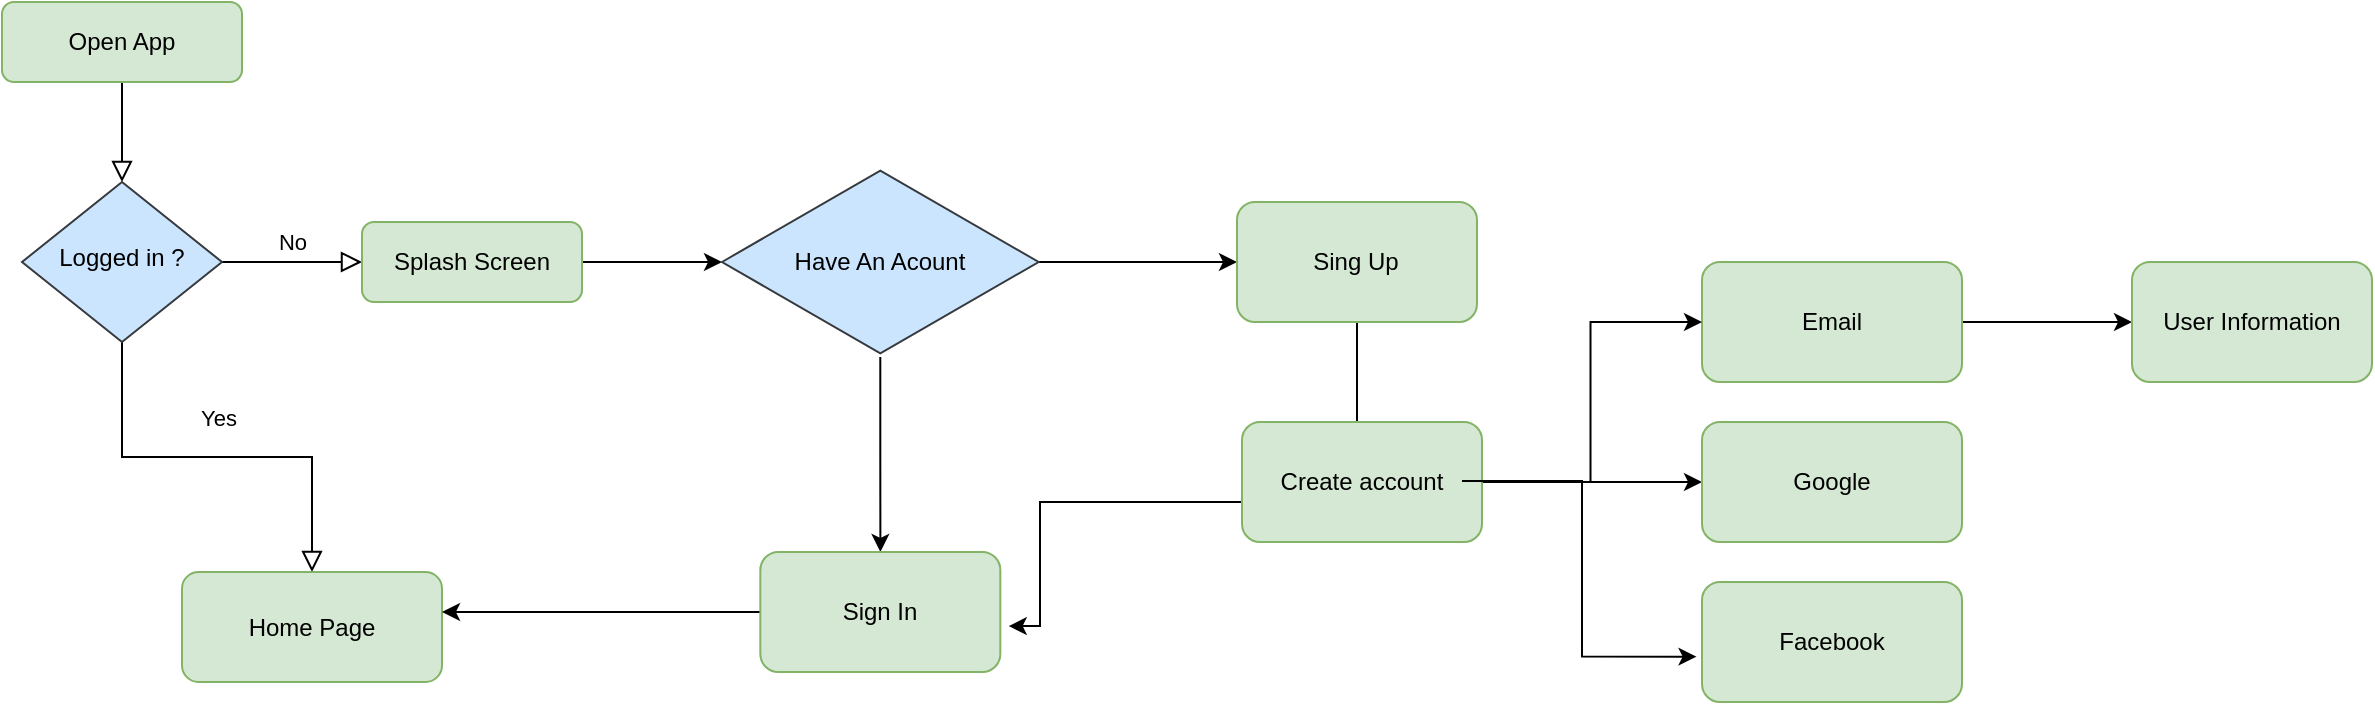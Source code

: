 <mxfile version="24.7.6">
  <diagram id="C5RBs43oDa-KdzZeNtuy" name="Page-1">
    <mxGraphModel dx="794" dy="525" grid="1" gridSize="10" guides="1" tooltips="1" connect="1" arrows="1" fold="1" page="1" pageScale="1" pageWidth="827" pageHeight="1169" math="0" shadow="0">
      <root>
        <mxCell id="WIyWlLk6GJQsqaUBKTNV-0" />
        <mxCell id="WIyWlLk6GJQsqaUBKTNV-1" parent="WIyWlLk6GJQsqaUBKTNV-0" />
        <mxCell id="WIyWlLk6GJQsqaUBKTNV-2" value="" style="rounded=0;html=1;jettySize=auto;orthogonalLoop=1;fontSize=11;endArrow=block;endFill=0;endSize=8;strokeWidth=1;shadow=0;labelBackgroundColor=none;edgeStyle=orthogonalEdgeStyle;" parent="WIyWlLk6GJQsqaUBKTNV-1" source="WIyWlLk6GJQsqaUBKTNV-3" target="WIyWlLk6GJQsqaUBKTNV-6" edge="1">
          <mxGeometry relative="1" as="geometry" />
        </mxCell>
        <mxCell id="WIyWlLk6GJQsqaUBKTNV-3" value="Open App" style="rounded=1;whiteSpace=wrap;html=1;fontSize=12;glass=0;strokeWidth=1;shadow=0;fillColor=#d5e8d4;strokeColor=#82b366;" parent="WIyWlLk6GJQsqaUBKTNV-1" vertex="1">
          <mxGeometry x="160" y="80" width="120" height="40" as="geometry" />
        </mxCell>
        <mxCell id="WIyWlLk6GJQsqaUBKTNV-4" value="Yes" style="rounded=0;html=1;jettySize=auto;orthogonalLoop=1;fontSize=11;endArrow=block;endFill=0;endSize=8;strokeWidth=1;shadow=0;labelBackgroundColor=none;edgeStyle=orthogonalEdgeStyle;entryX=0.5;entryY=0;entryDx=0;entryDy=0;" parent="WIyWlLk6GJQsqaUBKTNV-1" source="WIyWlLk6GJQsqaUBKTNV-6" target="WIyWlLk6GJQsqaUBKTNV-12" edge="1">
          <mxGeometry y="20" relative="1" as="geometry">
            <mxPoint as="offset" />
            <mxPoint x="220" y="290" as="targetPoint" />
          </mxGeometry>
        </mxCell>
        <mxCell id="WIyWlLk6GJQsqaUBKTNV-5" value="No" style="edgeStyle=orthogonalEdgeStyle;rounded=0;html=1;jettySize=auto;orthogonalLoop=1;fontSize=11;endArrow=block;endFill=0;endSize=8;strokeWidth=1;shadow=0;labelBackgroundColor=none;" parent="WIyWlLk6GJQsqaUBKTNV-1" source="WIyWlLk6GJQsqaUBKTNV-6" target="WIyWlLk6GJQsqaUBKTNV-7" edge="1">
          <mxGeometry y="10" relative="1" as="geometry">
            <mxPoint as="offset" />
          </mxGeometry>
        </mxCell>
        <mxCell id="WIyWlLk6GJQsqaUBKTNV-6" value="Logged in ?" style="rhombus;whiteSpace=wrap;html=1;shadow=0;fontFamily=Helvetica;fontSize=12;align=center;strokeWidth=1;spacing=6;spacingTop=-4;fillColor=#cce5ff;strokeColor=#36393d;" parent="WIyWlLk6GJQsqaUBKTNV-1" vertex="1">
          <mxGeometry x="170" y="170" width="100" height="80" as="geometry" />
        </mxCell>
        <mxCell id="XwiI9bIP3NHyLbJwakYZ-5" style="edgeStyle=orthogonalEdgeStyle;rounded=0;orthogonalLoop=1;jettySize=auto;html=1;" edge="1" parent="WIyWlLk6GJQsqaUBKTNV-1" source="WIyWlLk6GJQsqaUBKTNV-7">
          <mxGeometry relative="1" as="geometry">
            <mxPoint x="520" y="210" as="targetPoint" />
          </mxGeometry>
        </mxCell>
        <mxCell id="WIyWlLk6GJQsqaUBKTNV-7" value="Splash Screen" style="rounded=1;whiteSpace=wrap;html=1;fontSize=12;glass=0;strokeWidth=1;shadow=0;fillColor=#d5e8d4;strokeColor=#82b366;" parent="WIyWlLk6GJQsqaUBKTNV-1" vertex="1">
          <mxGeometry x="340" y="190" width="110" height="40" as="geometry" />
        </mxCell>
        <mxCell id="WIyWlLk6GJQsqaUBKTNV-12" value="Home Page" style="rounded=1;whiteSpace=wrap;html=1;fontSize=12;glass=0;strokeWidth=1;shadow=0;fillColor=#d5e8d4;strokeColor=#82b366;" parent="WIyWlLk6GJQsqaUBKTNV-1" vertex="1">
          <mxGeometry x="250" y="365" width="130" height="55" as="geometry" />
        </mxCell>
        <mxCell id="XwiI9bIP3NHyLbJwakYZ-16" value="" style="edgeStyle=orthogonalEdgeStyle;rounded=0;orthogonalLoop=1;jettySize=auto;html=1;" edge="1" parent="WIyWlLk6GJQsqaUBKTNV-1" source="XwiI9bIP3NHyLbJwakYZ-7" target="XwiI9bIP3NHyLbJwakYZ-15">
          <mxGeometry relative="1" as="geometry" />
        </mxCell>
        <mxCell id="XwiI9bIP3NHyLbJwakYZ-18" value="" style="edgeStyle=orthogonalEdgeStyle;rounded=0;orthogonalLoop=1;jettySize=auto;html=1;" edge="1" parent="WIyWlLk6GJQsqaUBKTNV-1" source="XwiI9bIP3NHyLbJwakYZ-7" target="XwiI9bIP3NHyLbJwakYZ-17">
          <mxGeometry relative="1" as="geometry" />
        </mxCell>
        <mxCell id="XwiI9bIP3NHyLbJwakYZ-7" value="Have An Acount" style="html=1;whiteSpace=wrap;aspect=fixed;shape=isoRectangle;fillColor=#cce5ff;strokeColor=#36393d;" vertex="1" parent="WIyWlLk6GJQsqaUBKTNV-1">
          <mxGeometry x="520" y="162.5" width="158.33" height="95" as="geometry" />
        </mxCell>
        <mxCell id="XwiI9bIP3NHyLbJwakYZ-19" style="edgeStyle=orthogonalEdgeStyle;rounded=0;orthogonalLoop=1;jettySize=auto;html=1;" edge="1" parent="WIyWlLk6GJQsqaUBKTNV-1" source="XwiI9bIP3NHyLbJwakYZ-15">
          <mxGeometry relative="1" as="geometry">
            <mxPoint x="380" y="385" as="targetPoint" />
          </mxGeometry>
        </mxCell>
        <mxCell id="XwiI9bIP3NHyLbJwakYZ-15" value="Sign In" style="rounded=1;whiteSpace=wrap;html=1;fillColor=#d5e8d4;strokeColor=#82b366;" vertex="1" parent="WIyWlLk6GJQsqaUBKTNV-1">
          <mxGeometry x="539.165" y="355" width="120" height="60" as="geometry" />
        </mxCell>
        <mxCell id="XwiI9bIP3NHyLbJwakYZ-21" style="edgeStyle=orthogonalEdgeStyle;rounded=0;orthogonalLoop=1;jettySize=auto;html=1;" edge="1" parent="WIyWlLk6GJQsqaUBKTNV-1" source="XwiI9bIP3NHyLbJwakYZ-17">
          <mxGeometry relative="1" as="geometry">
            <mxPoint x="837.495" y="320" as="targetPoint" />
          </mxGeometry>
        </mxCell>
        <mxCell id="XwiI9bIP3NHyLbJwakYZ-17" value="Sing Up" style="rounded=1;whiteSpace=wrap;html=1;fillColor=#d5e8d4;strokeColor=#82b366;" vertex="1" parent="WIyWlLk6GJQsqaUBKTNV-1">
          <mxGeometry x="777.495" y="180" width="120" height="60" as="geometry" />
        </mxCell>
        <mxCell id="XwiI9bIP3NHyLbJwakYZ-30" value="" style="edgeStyle=orthogonalEdgeStyle;rounded=0;orthogonalLoop=1;jettySize=auto;html=1;" edge="1" parent="WIyWlLk6GJQsqaUBKTNV-1" source="XwiI9bIP3NHyLbJwakYZ-22" target="XwiI9bIP3NHyLbJwakYZ-23">
          <mxGeometry relative="1" as="geometry" />
        </mxCell>
        <mxCell id="XwiI9bIP3NHyLbJwakYZ-39" style="edgeStyle=orthogonalEdgeStyle;rounded=0;orthogonalLoop=1;jettySize=auto;html=1;entryX=1.035;entryY=0.617;entryDx=0;entryDy=0;entryPerimeter=0;" edge="1" parent="WIyWlLk6GJQsqaUBKTNV-1" target="XwiI9bIP3NHyLbJwakYZ-15">
          <mxGeometry relative="1" as="geometry">
            <mxPoint x="678.33" y="400" as="targetPoint" />
            <mxPoint x="798.33" y="330" as="sourcePoint" />
            <Array as="points">
              <mxPoint x="679" y="330" />
              <mxPoint x="679" y="392" />
            </Array>
          </mxGeometry>
        </mxCell>
        <mxCell id="XwiI9bIP3NHyLbJwakYZ-22" value="Create account" style="rounded=1;whiteSpace=wrap;html=1;fillColor=#d5e8d4;strokeColor=#82b366;" vertex="1" parent="WIyWlLk6GJQsqaUBKTNV-1">
          <mxGeometry x="780" y="290" width="120" height="60" as="geometry" />
        </mxCell>
        <mxCell id="XwiI9bIP3NHyLbJwakYZ-23" value="Google" style="whiteSpace=wrap;html=1;rounded=1;fillColor=#d5e8d4;strokeColor=#82b366;" vertex="1" parent="WIyWlLk6GJQsqaUBKTNV-1">
          <mxGeometry x="1010" y="290" width="130" height="60" as="geometry" />
        </mxCell>
        <mxCell id="XwiI9bIP3NHyLbJwakYZ-26" value="Facebook" style="whiteSpace=wrap;html=1;rounded=1;fillColor=#d5e8d4;strokeColor=#82b366;" vertex="1" parent="WIyWlLk6GJQsqaUBKTNV-1">
          <mxGeometry x="1010" y="370" width="130" height="60" as="geometry" />
        </mxCell>
        <mxCell id="XwiI9bIP3NHyLbJwakYZ-34" value="" style="edgeStyle=orthogonalEdgeStyle;rounded=0;orthogonalLoop=1;jettySize=auto;html=1;" edge="1" parent="WIyWlLk6GJQsqaUBKTNV-1" source="XwiI9bIP3NHyLbJwakYZ-27" target="XwiI9bIP3NHyLbJwakYZ-33">
          <mxGeometry relative="1" as="geometry" />
        </mxCell>
        <mxCell id="XwiI9bIP3NHyLbJwakYZ-27" value="Email" style="whiteSpace=wrap;html=1;rounded=1;fillColor=#d5e8d4;strokeColor=#82b366;" vertex="1" parent="WIyWlLk6GJQsqaUBKTNV-1">
          <mxGeometry x="1010" y="210" width="130" height="60" as="geometry" />
        </mxCell>
        <mxCell id="XwiI9bIP3NHyLbJwakYZ-31" value="" style="edgeStyle=orthogonalEdgeStyle;rounded=0;orthogonalLoop=1;jettySize=auto;html=1;entryX=0;entryY=0.5;entryDx=0;entryDy=0;" edge="1" parent="WIyWlLk6GJQsqaUBKTNV-1" target="XwiI9bIP3NHyLbJwakYZ-27">
          <mxGeometry relative="1" as="geometry">
            <mxPoint x="897.49" y="319.5" as="sourcePoint" />
            <mxPoint x="1007.49" y="319.5" as="targetPoint" />
          </mxGeometry>
        </mxCell>
        <mxCell id="XwiI9bIP3NHyLbJwakYZ-32" value="" style="edgeStyle=orthogonalEdgeStyle;rounded=0;orthogonalLoop=1;jettySize=auto;html=1;entryX=-0.021;entryY=0.622;entryDx=0;entryDy=0;entryPerimeter=0;" edge="1" parent="WIyWlLk6GJQsqaUBKTNV-1" target="XwiI9bIP3NHyLbJwakYZ-26">
          <mxGeometry relative="1" as="geometry">
            <mxPoint x="890" y="319.5" as="sourcePoint" />
            <mxPoint x="1000" y="319.5" as="targetPoint" />
            <Array as="points">
              <mxPoint x="950" y="320" />
              <mxPoint x="950" y="407" />
            </Array>
          </mxGeometry>
        </mxCell>
        <mxCell id="XwiI9bIP3NHyLbJwakYZ-33" value="User Information" style="whiteSpace=wrap;html=1;rounded=1;fillColor=#d5e8d4;strokeColor=#82b366;" vertex="1" parent="WIyWlLk6GJQsqaUBKTNV-1">
          <mxGeometry x="1225" y="210" width="120" height="60" as="geometry" />
        </mxCell>
      </root>
    </mxGraphModel>
  </diagram>
</mxfile>
